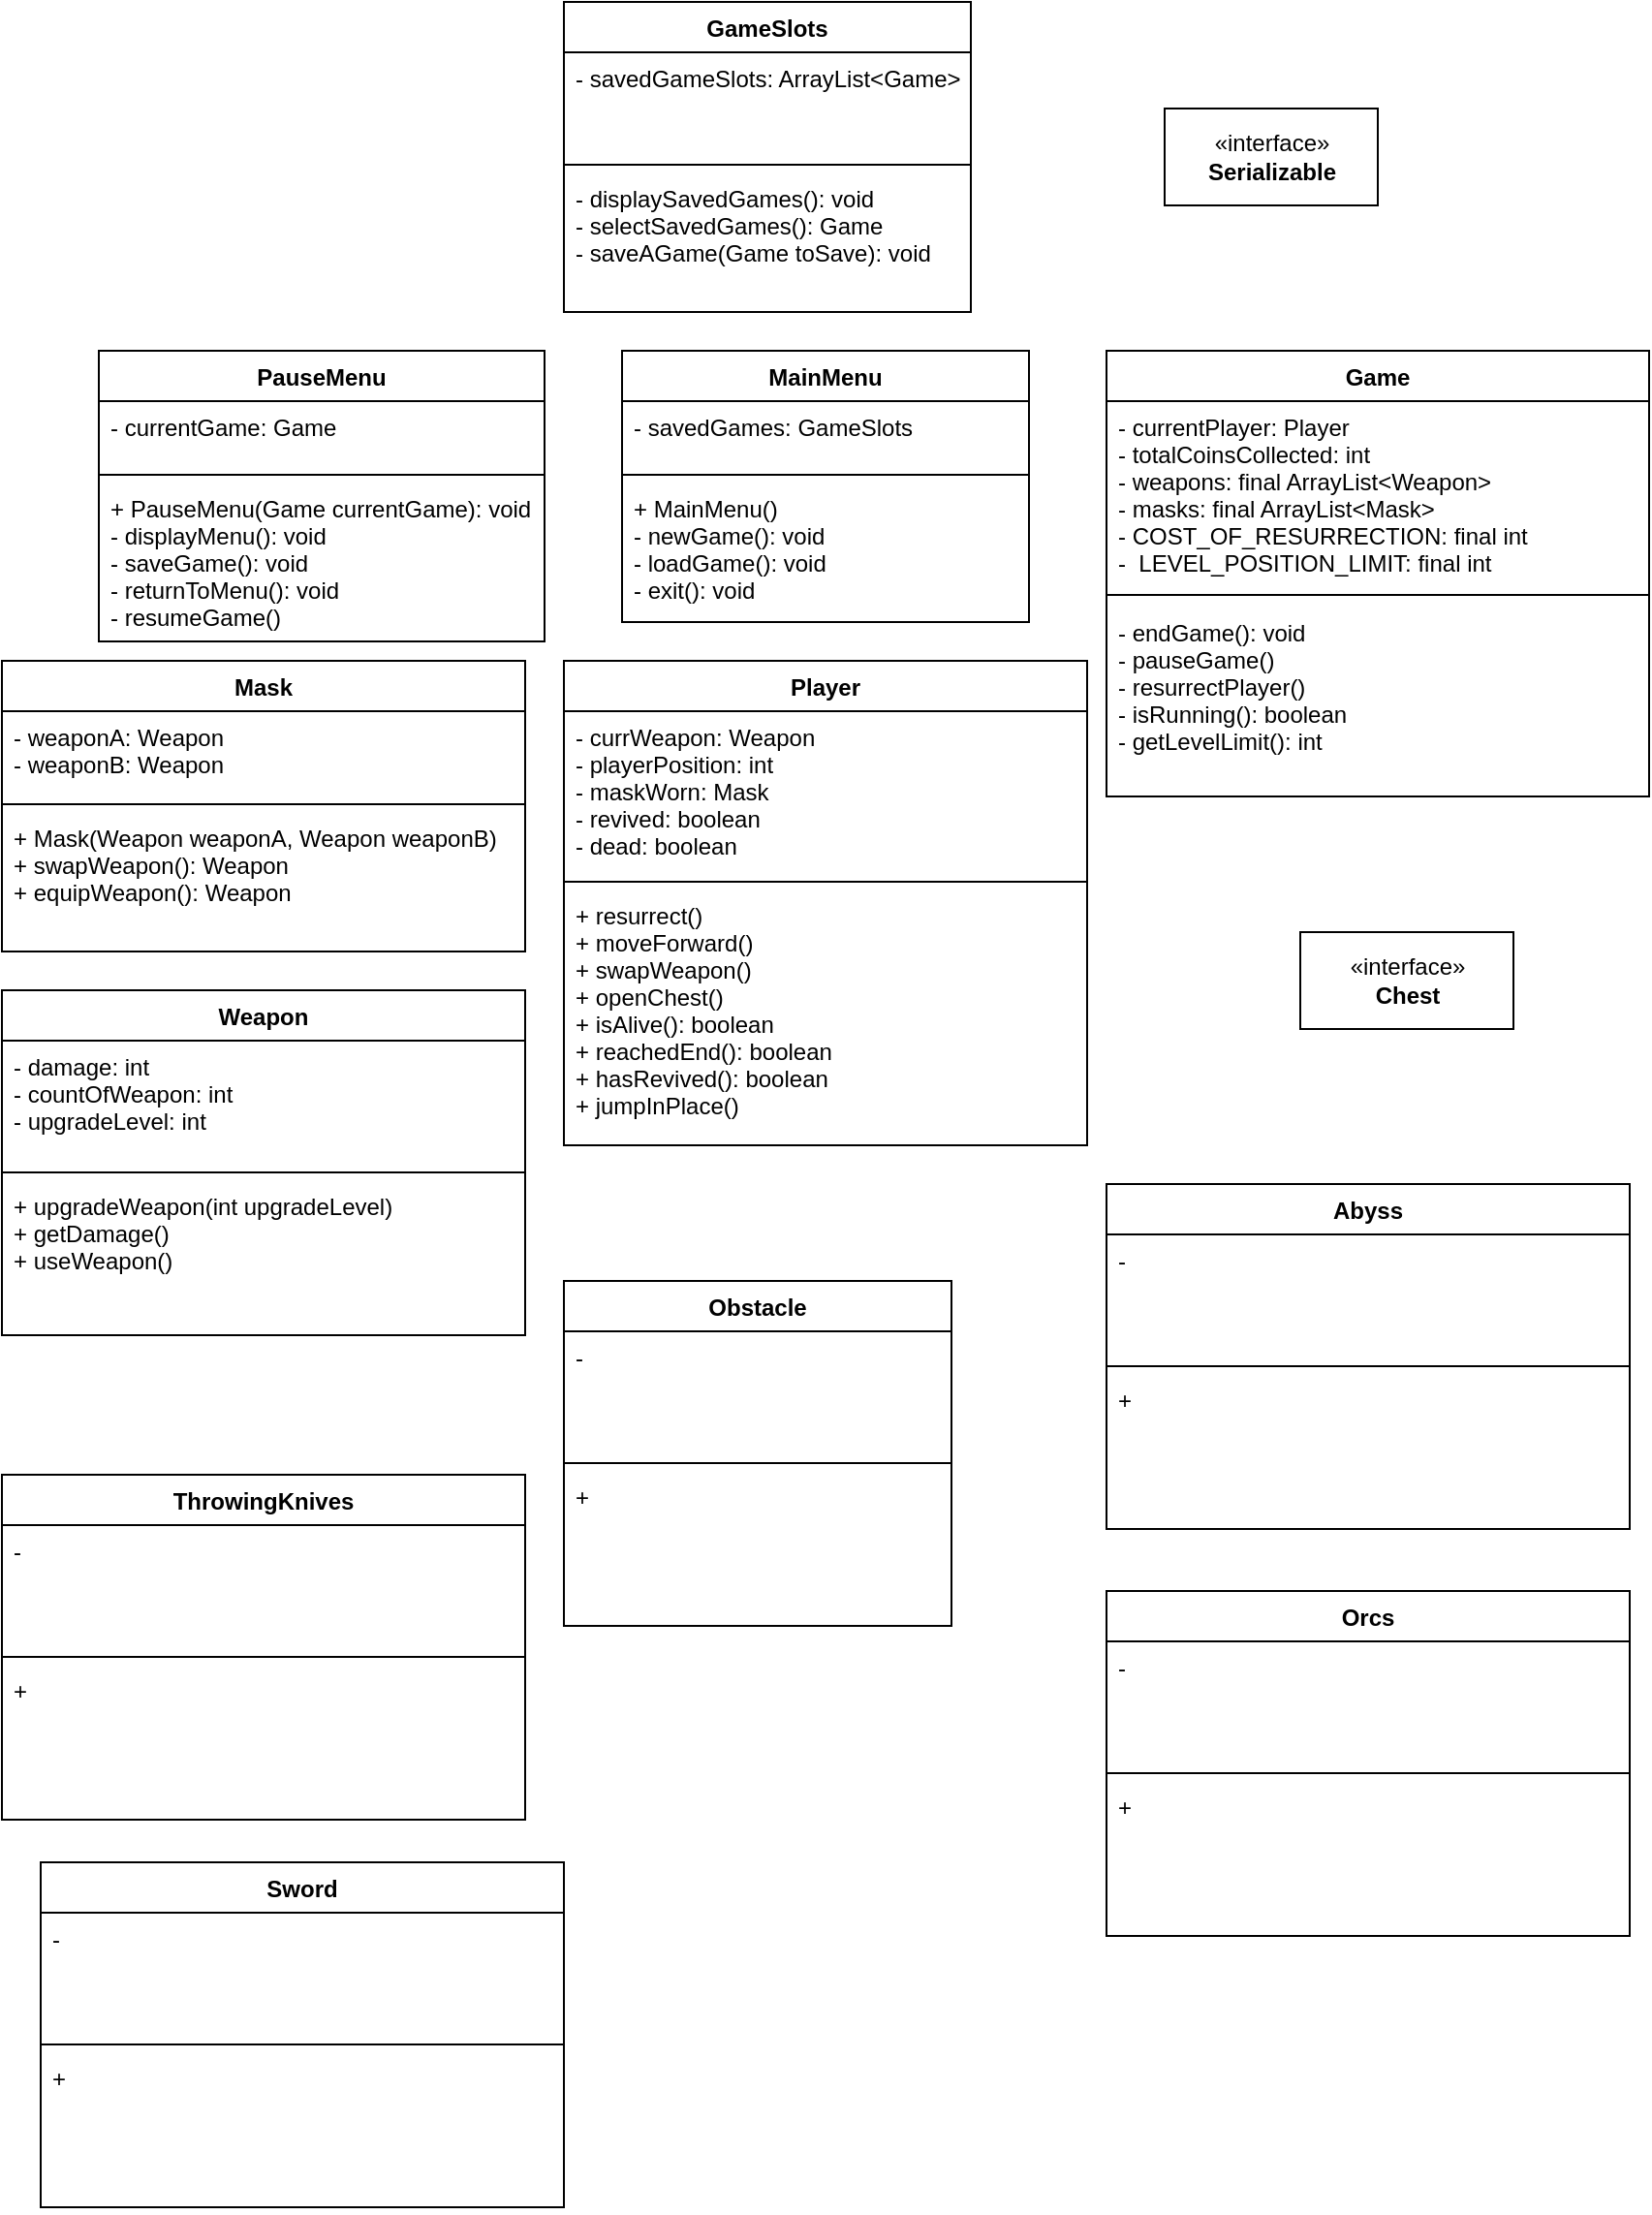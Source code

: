 <mxfile version="15.8.3" type="github">
  <diagram id="gX0NP72L9NF0O32XfgGe" name="Page-1">
    <mxGraphModel dx="868" dy="446" grid="1" gridSize="10" guides="1" tooltips="1" connect="1" arrows="1" fold="1" page="1" pageScale="1" pageWidth="827" pageHeight="1169" math="0" shadow="0">
      <root>
        <mxCell id="0" />
        <mxCell id="1" parent="0" />
        <mxCell id="hK0s2O0z6G4P-B0Uy8Qg-1" value="«interface»&lt;br&gt;&lt;b&gt;Serializable&lt;/b&gt;" style="html=1;" parent="1" vertex="1">
          <mxGeometry x="630" y="75" width="110" height="50" as="geometry" />
        </mxCell>
        <mxCell id="hK0s2O0z6G4P-B0Uy8Qg-2" value="MainMenu" style="swimlane;fontStyle=1;align=center;verticalAlign=top;childLayout=stackLayout;horizontal=1;startSize=26;horizontalStack=0;resizeParent=1;resizeParentMax=0;resizeLast=0;collapsible=1;marginBottom=0;" parent="1" vertex="1">
          <mxGeometry x="350" y="200" width="210" height="140" as="geometry" />
        </mxCell>
        <mxCell id="hK0s2O0z6G4P-B0Uy8Qg-3" value="- savedGames: GameSlots" style="text;strokeColor=none;fillColor=none;align=left;verticalAlign=top;spacingLeft=4;spacingRight=4;overflow=hidden;rotatable=0;points=[[0,0.5],[1,0.5]];portConstraint=eastwest;" parent="hK0s2O0z6G4P-B0Uy8Qg-2" vertex="1">
          <mxGeometry y="26" width="210" height="34" as="geometry" />
        </mxCell>
        <mxCell id="hK0s2O0z6G4P-B0Uy8Qg-4" value="" style="line;strokeWidth=1;fillColor=none;align=left;verticalAlign=middle;spacingTop=-1;spacingLeft=3;spacingRight=3;rotatable=0;labelPosition=right;points=[];portConstraint=eastwest;" parent="hK0s2O0z6G4P-B0Uy8Qg-2" vertex="1">
          <mxGeometry y="60" width="210" height="8" as="geometry" />
        </mxCell>
        <mxCell id="hK0s2O0z6G4P-B0Uy8Qg-5" value="+ MainMenu()&#xa;- newGame(): void&#xa;- loadGame(): void&#xa;- exit(): void" style="text;strokeColor=none;fillColor=none;align=left;verticalAlign=top;spacingLeft=4;spacingRight=4;overflow=hidden;rotatable=0;points=[[0,0.5],[1,0.5]];portConstraint=eastwest;" parent="hK0s2O0z6G4P-B0Uy8Qg-2" vertex="1">
          <mxGeometry y="68" width="210" height="72" as="geometry" />
        </mxCell>
        <mxCell id="vOEEPBtdWCrj8-D4H_Gn-2" value="Game" style="swimlane;fontStyle=1;align=center;verticalAlign=top;childLayout=stackLayout;horizontal=1;startSize=26;horizontalStack=0;resizeParent=1;resizeParentMax=0;resizeLast=0;collapsible=1;marginBottom=0;" parent="1" vertex="1">
          <mxGeometry x="600" y="200" width="280" height="230" as="geometry" />
        </mxCell>
        <mxCell id="vOEEPBtdWCrj8-D4H_Gn-3" value="- currentPlayer: Player&#xa;- totalCoinsCollected: int&#xa;- weapons: final ArrayList&lt;Weapon&gt;&#xa;- masks: final ArrayList&lt;Mask&gt;&#xa;- COST_OF_RESURRECTION: final int&#xa;-  LEVEL_POSITION_LIMIT: final int" style="text;strokeColor=none;fillColor=none;align=left;verticalAlign=top;spacingLeft=4;spacingRight=4;overflow=hidden;rotatable=0;points=[[0,0.5],[1,0.5]];portConstraint=eastwest;" parent="vOEEPBtdWCrj8-D4H_Gn-2" vertex="1">
          <mxGeometry y="26" width="280" height="94" as="geometry" />
        </mxCell>
        <mxCell id="vOEEPBtdWCrj8-D4H_Gn-4" value="" style="line;strokeWidth=1;fillColor=none;align=left;verticalAlign=middle;spacingTop=-1;spacingLeft=3;spacingRight=3;rotatable=0;labelPosition=right;points=[];portConstraint=eastwest;" parent="vOEEPBtdWCrj8-D4H_Gn-2" vertex="1">
          <mxGeometry y="120" width="280" height="12" as="geometry" />
        </mxCell>
        <mxCell id="vOEEPBtdWCrj8-D4H_Gn-5" value="- endGame(): void&#xa;- pauseGame()&#xa;- resurrectPlayer()&#xa;- isRunning(): boolean&#xa;- getLevelLimit(): int" style="text;strokeColor=none;fillColor=none;align=left;verticalAlign=top;spacingLeft=4;spacingRight=4;overflow=hidden;rotatable=0;points=[[0,0.5],[1,0.5]];portConstraint=eastwest;" parent="vOEEPBtdWCrj8-D4H_Gn-2" vertex="1">
          <mxGeometry y="132" width="280" height="98" as="geometry" />
        </mxCell>
        <mxCell id="vOEEPBtdWCrj8-D4H_Gn-6" value="Player" style="swimlane;fontStyle=1;align=center;verticalAlign=top;childLayout=stackLayout;horizontal=1;startSize=26;horizontalStack=0;resizeParent=1;resizeParentMax=0;resizeLast=0;collapsible=1;marginBottom=0;" parent="1" vertex="1">
          <mxGeometry x="320" y="360" width="270" height="250" as="geometry" />
        </mxCell>
        <mxCell id="vOEEPBtdWCrj8-D4H_Gn-7" value="- currWeapon: Weapon&#xa;- playerPosition: int&#xa;- maskWorn: Mask&#xa;- revived: boolean&#xa;- dead: boolean" style="text;strokeColor=none;fillColor=none;align=left;verticalAlign=top;spacingLeft=4;spacingRight=4;overflow=hidden;rotatable=0;points=[[0,0.5],[1,0.5]];portConstraint=eastwest;" parent="vOEEPBtdWCrj8-D4H_Gn-6" vertex="1">
          <mxGeometry y="26" width="270" height="84" as="geometry" />
        </mxCell>
        <mxCell id="vOEEPBtdWCrj8-D4H_Gn-8" value="" style="line;strokeWidth=1;fillColor=none;align=left;verticalAlign=middle;spacingTop=-1;spacingLeft=3;spacingRight=3;rotatable=0;labelPosition=right;points=[];portConstraint=eastwest;" parent="vOEEPBtdWCrj8-D4H_Gn-6" vertex="1">
          <mxGeometry y="110" width="270" height="8" as="geometry" />
        </mxCell>
        <mxCell id="vOEEPBtdWCrj8-D4H_Gn-9" value="+ resurrect()&#xa;+ moveForward()&#xa;+ swapWeapon()&#xa;+ openChest()&#xa;+ isAlive(): boolean&#xa;+ reachedEnd(): boolean&#xa;+ hasRevived(): boolean&#xa;+ jumpInPlace()" style="text;strokeColor=none;fillColor=none;align=left;verticalAlign=top;spacingLeft=4;spacingRight=4;overflow=hidden;rotatable=0;points=[[0,0.5],[1,0.5]];portConstraint=eastwest;" parent="vOEEPBtdWCrj8-D4H_Gn-6" vertex="1">
          <mxGeometry y="118" width="270" height="132" as="geometry" />
        </mxCell>
        <mxCell id="vOEEPBtdWCrj8-D4H_Gn-15" value="GameSlots" style="swimlane;fontStyle=1;align=center;verticalAlign=top;childLayout=stackLayout;horizontal=1;startSize=26;horizontalStack=0;resizeParent=1;resizeParentMax=0;resizeLast=0;collapsible=1;marginBottom=0;" parent="1" vertex="1">
          <mxGeometry x="320" y="20" width="210" height="160" as="geometry" />
        </mxCell>
        <mxCell id="vOEEPBtdWCrj8-D4H_Gn-16" value="- savedGameSlots: ArrayList&lt;Game&gt;" style="text;strokeColor=none;fillColor=none;align=left;verticalAlign=top;spacingLeft=4;spacingRight=4;overflow=hidden;rotatable=0;points=[[0,0.5],[1,0.5]];portConstraint=eastwest;" parent="vOEEPBtdWCrj8-D4H_Gn-15" vertex="1">
          <mxGeometry y="26" width="210" height="54" as="geometry" />
        </mxCell>
        <mxCell id="vOEEPBtdWCrj8-D4H_Gn-17" value="" style="line;strokeWidth=1;fillColor=none;align=left;verticalAlign=middle;spacingTop=-1;spacingLeft=3;spacingRight=3;rotatable=0;labelPosition=right;points=[];portConstraint=eastwest;" parent="vOEEPBtdWCrj8-D4H_Gn-15" vertex="1">
          <mxGeometry y="80" width="210" height="8" as="geometry" />
        </mxCell>
        <mxCell id="vOEEPBtdWCrj8-D4H_Gn-18" value="- displaySavedGames(): void&#xa;- selectSavedGames(): Game&#xa;- saveAGame(Game toSave): void&#xa;" style="text;strokeColor=none;fillColor=none;align=left;verticalAlign=top;spacingLeft=4;spacingRight=4;overflow=hidden;rotatable=0;points=[[0,0.5],[1,0.5]];portConstraint=eastwest;" parent="vOEEPBtdWCrj8-D4H_Gn-15" vertex="1">
          <mxGeometry y="88" width="210" height="72" as="geometry" />
        </mxCell>
        <mxCell id="vOEEPBtdWCrj8-D4H_Gn-20" value="PauseMenu" style="swimlane;fontStyle=1;align=center;verticalAlign=top;childLayout=stackLayout;horizontal=1;startSize=26;horizontalStack=0;resizeParent=1;resizeParentMax=0;resizeLast=0;collapsible=1;marginBottom=0;" parent="1" vertex="1">
          <mxGeometry x="80" y="200" width="230" height="150" as="geometry" />
        </mxCell>
        <mxCell id="vOEEPBtdWCrj8-D4H_Gn-21" value="- currentGame: Game" style="text;strokeColor=none;fillColor=none;align=left;verticalAlign=top;spacingLeft=4;spacingRight=4;overflow=hidden;rotatable=0;points=[[0,0.5],[1,0.5]];portConstraint=eastwest;" parent="vOEEPBtdWCrj8-D4H_Gn-20" vertex="1">
          <mxGeometry y="26" width="230" height="34" as="geometry" />
        </mxCell>
        <mxCell id="vOEEPBtdWCrj8-D4H_Gn-22" value="" style="line;strokeWidth=1;fillColor=none;align=left;verticalAlign=middle;spacingTop=-1;spacingLeft=3;spacingRight=3;rotatable=0;labelPosition=right;points=[];portConstraint=eastwest;" parent="vOEEPBtdWCrj8-D4H_Gn-20" vertex="1">
          <mxGeometry y="60" width="230" height="8" as="geometry" />
        </mxCell>
        <mxCell id="vOEEPBtdWCrj8-D4H_Gn-23" value="+ PauseMenu(Game currentGame): void&#xa;- displayMenu(): void&#xa;- saveGame(): void&#xa;- returnToMenu(): void&#xa;- resumeGame()" style="text;strokeColor=none;fillColor=none;align=left;verticalAlign=top;spacingLeft=4;spacingRight=4;overflow=hidden;rotatable=0;points=[[0,0.5],[1,0.5]];portConstraint=eastwest;" parent="vOEEPBtdWCrj8-D4H_Gn-20" vertex="1">
          <mxGeometry y="68" width="230" height="82" as="geometry" />
        </mxCell>
        <mxCell id="vOEEPBtdWCrj8-D4H_Gn-24" value="Mask" style="swimlane;fontStyle=1;align=center;verticalAlign=top;childLayout=stackLayout;horizontal=1;startSize=26;horizontalStack=0;resizeParent=1;resizeParentMax=0;resizeLast=0;collapsible=1;marginBottom=0;" parent="1" vertex="1">
          <mxGeometry x="30" y="360" width="270" height="150" as="geometry" />
        </mxCell>
        <mxCell id="vOEEPBtdWCrj8-D4H_Gn-25" value="- weaponA: Weapon&#xa;- weaponB: Weapon" style="text;strokeColor=none;fillColor=none;align=left;verticalAlign=top;spacingLeft=4;spacingRight=4;overflow=hidden;rotatable=0;points=[[0,0.5],[1,0.5]];portConstraint=eastwest;" parent="vOEEPBtdWCrj8-D4H_Gn-24" vertex="1">
          <mxGeometry y="26" width="270" height="44" as="geometry" />
        </mxCell>
        <mxCell id="vOEEPBtdWCrj8-D4H_Gn-26" value="" style="line;strokeWidth=1;fillColor=none;align=left;verticalAlign=middle;spacingTop=-1;spacingLeft=3;spacingRight=3;rotatable=0;labelPosition=right;points=[];portConstraint=eastwest;" parent="vOEEPBtdWCrj8-D4H_Gn-24" vertex="1">
          <mxGeometry y="70" width="270" height="8" as="geometry" />
        </mxCell>
        <mxCell id="vOEEPBtdWCrj8-D4H_Gn-27" value="+ Mask(Weapon weaponA, Weapon weaponB)&#xa;+ swapWeapon(): Weapon&#xa;+ equipWeapon(): Weapon" style="text;strokeColor=none;fillColor=none;align=left;verticalAlign=top;spacingLeft=4;spacingRight=4;overflow=hidden;rotatable=0;points=[[0,0.5],[1,0.5]];portConstraint=eastwest;" parent="vOEEPBtdWCrj8-D4H_Gn-24" vertex="1">
          <mxGeometry y="78" width="270" height="72" as="geometry" />
        </mxCell>
        <mxCell id="vOEEPBtdWCrj8-D4H_Gn-28" value="«interface»&lt;br&gt;&lt;b&gt;Chest&lt;/b&gt;" style="html=1;" parent="1" vertex="1">
          <mxGeometry x="700" y="500" width="110" height="50" as="geometry" />
        </mxCell>
        <mxCell id="JK8JX9TBD_QUvxRM9hjS-1" value="Weapon" style="swimlane;fontStyle=1;align=center;verticalAlign=top;childLayout=stackLayout;horizontal=1;startSize=26;horizontalStack=0;resizeParent=1;resizeParentMax=0;resizeLast=0;collapsible=1;marginBottom=0;" vertex="1" parent="1">
          <mxGeometry x="30" y="530" width="270" height="178" as="geometry" />
        </mxCell>
        <mxCell id="JK8JX9TBD_QUvxRM9hjS-2" value="- damage: int&#xa;- countOfWeapon: int&#xa;- upgradeLevel: int" style="text;strokeColor=none;fillColor=none;align=left;verticalAlign=top;spacingLeft=4;spacingRight=4;overflow=hidden;rotatable=0;points=[[0,0.5],[1,0.5]];portConstraint=eastwest;" vertex="1" parent="JK8JX9TBD_QUvxRM9hjS-1">
          <mxGeometry y="26" width="270" height="64" as="geometry" />
        </mxCell>
        <mxCell id="JK8JX9TBD_QUvxRM9hjS-3" value="" style="line;strokeWidth=1;fillColor=none;align=left;verticalAlign=middle;spacingTop=-1;spacingLeft=3;spacingRight=3;rotatable=0;labelPosition=right;points=[];portConstraint=eastwest;" vertex="1" parent="JK8JX9TBD_QUvxRM9hjS-1">
          <mxGeometry y="90" width="270" height="8" as="geometry" />
        </mxCell>
        <mxCell id="JK8JX9TBD_QUvxRM9hjS-4" value="+ upgradeWeapon(int upgradeLevel)&#xa;+ getDamage()&#xa;+ useWeapon()" style="text;strokeColor=none;fillColor=none;align=left;verticalAlign=top;spacingLeft=4;spacingRight=4;overflow=hidden;rotatable=0;points=[[0,0.5],[1,0.5]];portConstraint=eastwest;" vertex="1" parent="JK8JX9TBD_QUvxRM9hjS-1">
          <mxGeometry y="98" width="270" height="80" as="geometry" />
        </mxCell>
        <mxCell id="JK8JX9TBD_QUvxRM9hjS-5" value="ThrowingKnives" style="swimlane;fontStyle=1;align=center;verticalAlign=top;childLayout=stackLayout;horizontal=1;startSize=26;horizontalStack=0;resizeParent=1;resizeParentMax=0;resizeLast=0;collapsible=1;marginBottom=0;" vertex="1" parent="1">
          <mxGeometry x="30" y="780" width="270" height="178" as="geometry" />
        </mxCell>
        <mxCell id="JK8JX9TBD_QUvxRM9hjS-6" value="-" style="text;strokeColor=none;fillColor=none;align=left;verticalAlign=top;spacingLeft=4;spacingRight=4;overflow=hidden;rotatable=0;points=[[0,0.5],[1,0.5]];portConstraint=eastwest;" vertex="1" parent="JK8JX9TBD_QUvxRM9hjS-5">
          <mxGeometry y="26" width="270" height="64" as="geometry" />
        </mxCell>
        <mxCell id="JK8JX9TBD_QUvxRM9hjS-7" value="" style="line;strokeWidth=1;fillColor=none;align=left;verticalAlign=middle;spacingTop=-1;spacingLeft=3;spacingRight=3;rotatable=0;labelPosition=right;points=[];portConstraint=eastwest;" vertex="1" parent="JK8JX9TBD_QUvxRM9hjS-5">
          <mxGeometry y="90" width="270" height="8" as="geometry" />
        </mxCell>
        <mxCell id="JK8JX9TBD_QUvxRM9hjS-8" value="+" style="text;strokeColor=none;fillColor=none;align=left;verticalAlign=top;spacingLeft=4;spacingRight=4;overflow=hidden;rotatable=0;points=[[0,0.5],[1,0.5]];portConstraint=eastwest;" vertex="1" parent="JK8JX9TBD_QUvxRM9hjS-5">
          <mxGeometry y="98" width="270" height="80" as="geometry" />
        </mxCell>
        <mxCell id="JK8JX9TBD_QUvxRM9hjS-10" value="Sword" style="swimlane;fontStyle=1;align=center;verticalAlign=top;childLayout=stackLayout;horizontal=1;startSize=26;horizontalStack=0;resizeParent=1;resizeParentMax=0;resizeLast=0;collapsible=1;marginBottom=0;" vertex="1" parent="1">
          <mxGeometry x="50" y="980" width="270" height="178" as="geometry">
            <mxRectangle x="330" y="780" width="70" height="26" as="alternateBounds" />
          </mxGeometry>
        </mxCell>
        <mxCell id="JK8JX9TBD_QUvxRM9hjS-11" value="-" style="text;strokeColor=none;fillColor=none;align=left;verticalAlign=top;spacingLeft=4;spacingRight=4;overflow=hidden;rotatable=0;points=[[0,0.5],[1,0.5]];portConstraint=eastwest;" vertex="1" parent="JK8JX9TBD_QUvxRM9hjS-10">
          <mxGeometry y="26" width="270" height="64" as="geometry" />
        </mxCell>
        <mxCell id="JK8JX9TBD_QUvxRM9hjS-12" value="" style="line;strokeWidth=1;fillColor=none;align=left;verticalAlign=middle;spacingTop=-1;spacingLeft=3;spacingRight=3;rotatable=0;labelPosition=right;points=[];portConstraint=eastwest;" vertex="1" parent="JK8JX9TBD_QUvxRM9hjS-10">
          <mxGeometry y="90" width="270" height="8" as="geometry" />
        </mxCell>
        <mxCell id="JK8JX9TBD_QUvxRM9hjS-13" value="+" style="text;strokeColor=none;fillColor=none;align=left;verticalAlign=top;spacingLeft=4;spacingRight=4;overflow=hidden;rotatable=0;points=[[0,0.5],[1,0.5]];portConstraint=eastwest;" vertex="1" parent="JK8JX9TBD_QUvxRM9hjS-10">
          <mxGeometry y="98" width="270" height="80" as="geometry" />
        </mxCell>
        <mxCell id="JK8JX9TBD_QUvxRM9hjS-16" value="Abyss&#xa;" style="swimlane;fontStyle=1;align=center;verticalAlign=top;childLayout=stackLayout;horizontal=1;startSize=26;horizontalStack=0;resizeParent=1;resizeParentMax=0;resizeLast=0;collapsible=1;marginBottom=0;" vertex="1" parent="1">
          <mxGeometry x="600" y="630" width="270" height="178" as="geometry">
            <mxRectangle x="330" y="780" width="70" height="26" as="alternateBounds" />
          </mxGeometry>
        </mxCell>
        <mxCell id="JK8JX9TBD_QUvxRM9hjS-17" value="-" style="text;strokeColor=none;fillColor=none;align=left;verticalAlign=top;spacingLeft=4;spacingRight=4;overflow=hidden;rotatable=0;points=[[0,0.5],[1,0.5]];portConstraint=eastwest;" vertex="1" parent="JK8JX9TBD_QUvxRM9hjS-16">
          <mxGeometry y="26" width="270" height="64" as="geometry" />
        </mxCell>
        <mxCell id="JK8JX9TBD_QUvxRM9hjS-18" value="" style="line;strokeWidth=1;fillColor=none;align=left;verticalAlign=middle;spacingTop=-1;spacingLeft=3;spacingRight=3;rotatable=0;labelPosition=right;points=[];portConstraint=eastwest;" vertex="1" parent="JK8JX9TBD_QUvxRM9hjS-16">
          <mxGeometry y="90" width="270" height="8" as="geometry" />
        </mxCell>
        <mxCell id="JK8JX9TBD_QUvxRM9hjS-19" value="+" style="text;strokeColor=none;fillColor=none;align=left;verticalAlign=top;spacingLeft=4;spacingRight=4;overflow=hidden;rotatable=0;points=[[0,0.5],[1,0.5]];portConstraint=eastwest;" vertex="1" parent="JK8JX9TBD_QUvxRM9hjS-16">
          <mxGeometry y="98" width="270" height="80" as="geometry" />
        </mxCell>
        <mxCell id="JK8JX9TBD_QUvxRM9hjS-21" value="Orcs" style="swimlane;fontStyle=1;align=center;verticalAlign=top;childLayout=stackLayout;horizontal=1;startSize=26;horizontalStack=0;resizeParent=1;resizeParentMax=0;resizeLast=0;collapsible=1;marginBottom=0;" vertex="1" parent="1">
          <mxGeometry x="600" y="840" width="270" height="178" as="geometry">
            <mxRectangle x="330" y="780" width="70" height="26" as="alternateBounds" />
          </mxGeometry>
        </mxCell>
        <mxCell id="JK8JX9TBD_QUvxRM9hjS-22" value="-" style="text;strokeColor=none;fillColor=none;align=left;verticalAlign=top;spacingLeft=4;spacingRight=4;overflow=hidden;rotatable=0;points=[[0,0.5],[1,0.5]];portConstraint=eastwest;" vertex="1" parent="JK8JX9TBD_QUvxRM9hjS-21">
          <mxGeometry y="26" width="270" height="64" as="geometry" />
        </mxCell>
        <mxCell id="JK8JX9TBD_QUvxRM9hjS-23" value="" style="line;strokeWidth=1;fillColor=none;align=left;verticalAlign=middle;spacingTop=-1;spacingLeft=3;spacingRight=3;rotatable=0;labelPosition=right;points=[];portConstraint=eastwest;" vertex="1" parent="JK8JX9TBD_QUvxRM9hjS-21">
          <mxGeometry y="90" width="270" height="8" as="geometry" />
        </mxCell>
        <mxCell id="JK8JX9TBD_QUvxRM9hjS-24" value="+" style="text;strokeColor=none;fillColor=none;align=left;verticalAlign=top;spacingLeft=4;spacingRight=4;overflow=hidden;rotatable=0;points=[[0,0.5],[1,0.5]];portConstraint=eastwest;" vertex="1" parent="JK8JX9TBD_QUvxRM9hjS-21">
          <mxGeometry y="98" width="270" height="80" as="geometry" />
        </mxCell>
        <mxCell id="JK8JX9TBD_QUvxRM9hjS-25" value="Obstacle" style="swimlane;fontStyle=1;align=center;verticalAlign=top;childLayout=stackLayout;horizontal=1;startSize=26;horizontalStack=0;resizeParent=1;resizeParentMax=0;resizeLast=0;collapsible=1;marginBottom=0;" vertex="1" parent="1">
          <mxGeometry x="320" y="680" width="200" height="178" as="geometry">
            <mxRectangle x="330" y="780" width="70" height="26" as="alternateBounds" />
          </mxGeometry>
        </mxCell>
        <mxCell id="JK8JX9TBD_QUvxRM9hjS-26" value="-" style="text;strokeColor=none;fillColor=none;align=left;verticalAlign=top;spacingLeft=4;spacingRight=4;overflow=hidden;rotatable=0;points=[[0,0.5],[1,0.5]];portConstraint=eastwest;" vertex="1" parent="JK8JX9TBD_QUvxRM9hjS-25">
          <mxGeometry y="26" width="200" height="64" as="geometry" />
        </mxCell>
        <mxCell id="JK8JX9TBD_QUvxRM9hjS-27" value="" style="line;strokeWidth=1;fillColor=none;align=left;verticalAlign=middle;spacingTop=-1;spacingLeft=3;spacingRight=3;rotatable=0;labelPosition=right;points=[];portConstraint=eastwest;" vertex="1" parent="JK8JX9TBD_QUvxRM9hjS-25">
          <mxGeometry y="90" width="200" height="8" as="geometry" />
        </mxCell>
        <mxCell id="JK8JX9TBD_QUvxRM9hjS-28" value="+" style="text;strokeColor=none;fillColor=none;align=left;verticalAlign=top;spacingLeft=4;spacingRight=4;overflow=hidden;rotatable=0;points=[[0,0.5],[1,0.5]];portConstraint=eastwest;" vertex="1" parent="JK8JX9TBD_QUvxRM9hjS-25">
          <mxGeometry y="98" width="200" height="80" as="geometry" />
        </mxCell>
      </root>
    </mxGraphModel>
  </diagram>
</mxfile>
